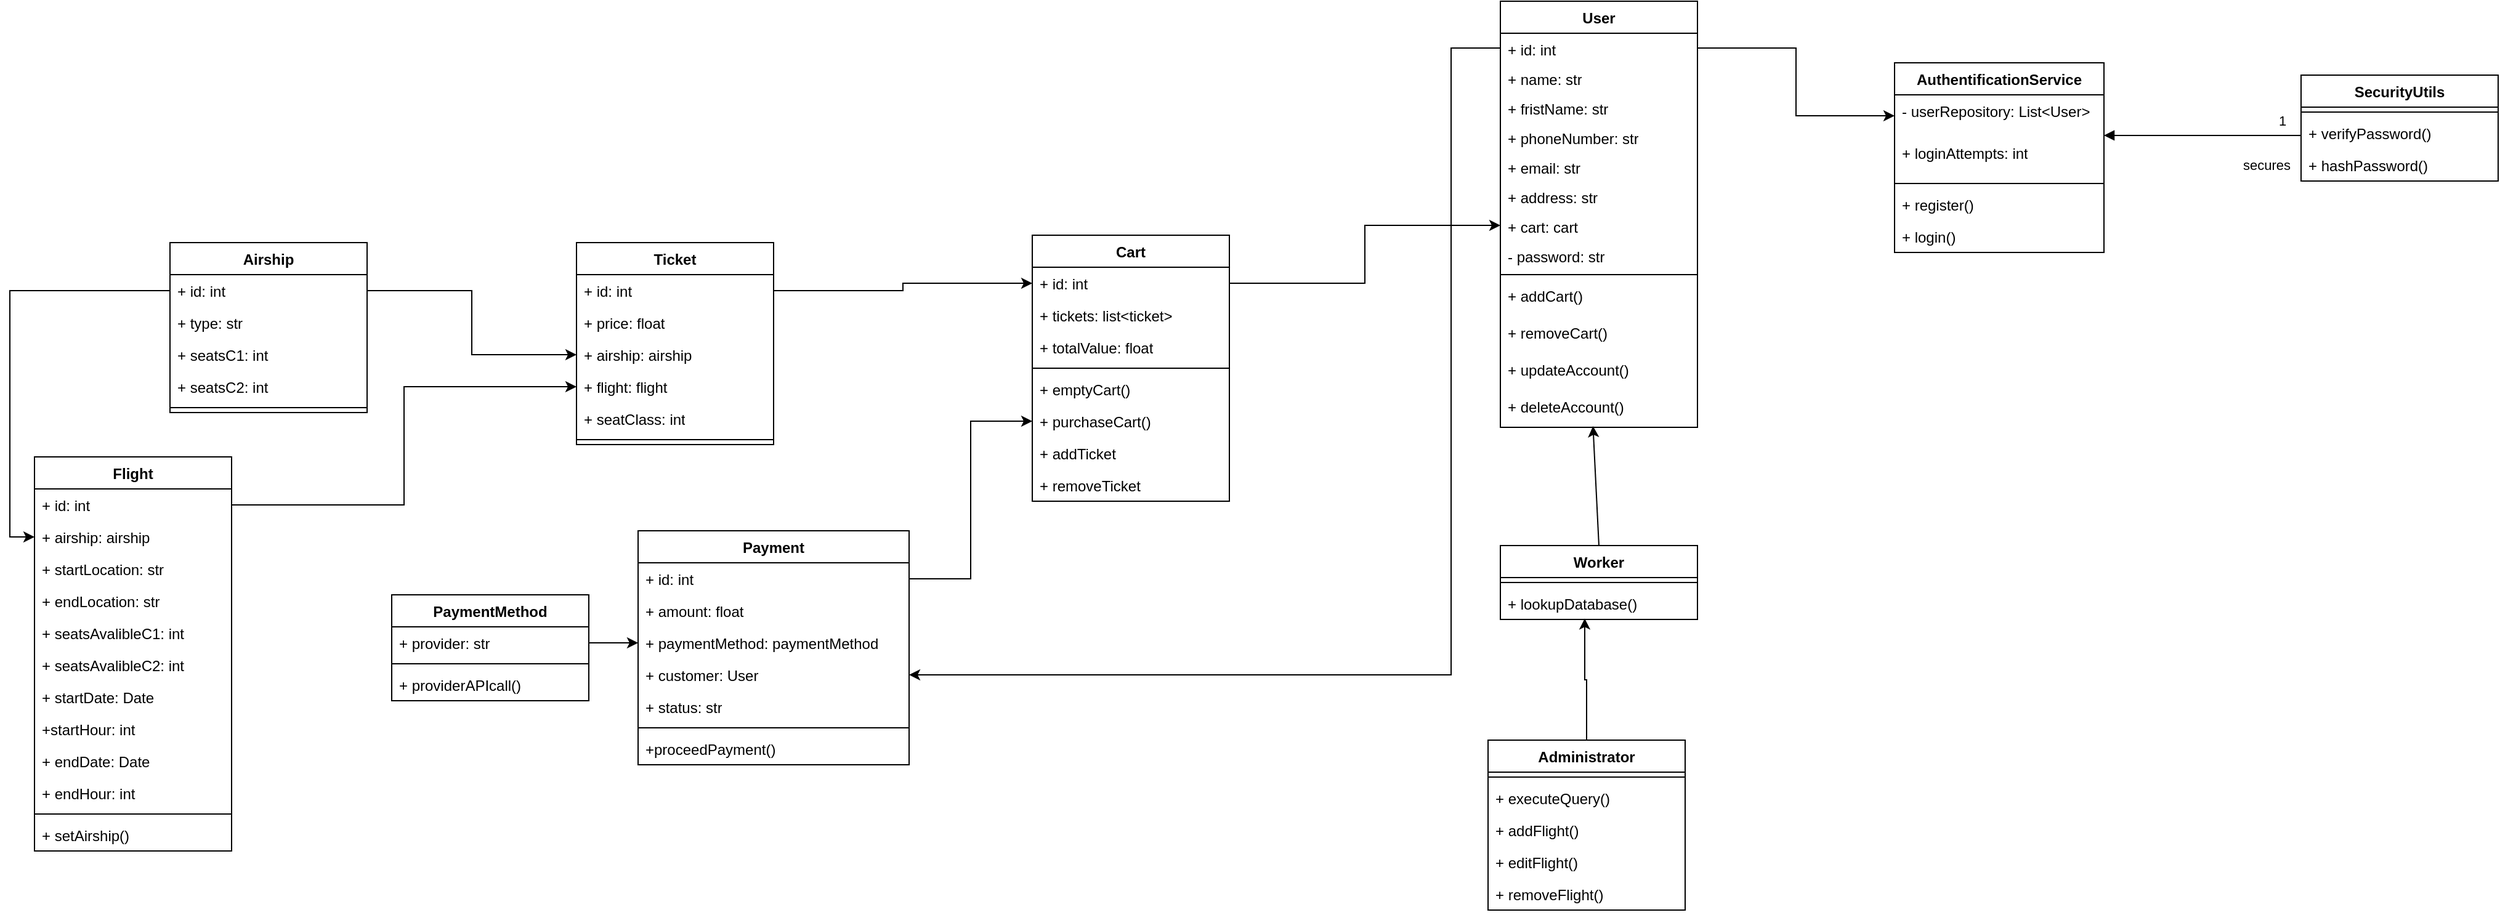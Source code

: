 <mxfile version="24.2.2" type="device">
  <diagram id="C5RBs43oDa-KdzZeNtuy" name="Page-1">
    <mxGraphModel dx="2776" dy="496" grid="1" gridSize="10" guides="1" tooltips="1" connect="1" arrows="1" fold="1" page="1" pageScale="1" pageWidth="827" pageHeight="1169" math="0" shadow="0">
      <root>
        <mxCell id="WIyWlLk6GJQsqaUBKTNV-0" />
        <mxCell id="WIyWlLk6GJQsqaUBKTNV-1" parent="WIyWlLk6GJQsqaUBKTNV-0" />
        <mxCell id="JJCyHlLQji-4mpxpr7VR-0" value="User" style="swimlane;fontStyle=1;align=center;verticalAlign=top;childLayout=stackLayout;horizontal=1;startSize=26;horizontalStack=0;resizeParent=1;resizeParentMax=0;resizeLast=0;collapsible=1;marginBottom=0;whiteSpace=wrap;html=1;" parent="WIyWlLk6GJQsqaUBKTNV-1" vertex="1">
          <mxGeometry x="240" y="100" width="160" height="346" as="geometry" />
        </mxCell>
        <mxCell id="JJCyHlLQji-4mpxpr7VR-1" value="+ id: int" style="text;strokeColor=none;fillColor=none;align=left;verticalAlign=top;spacingLeft=4;spacingRight=4;overflow=hidden;rotatable=0;points=[[0,0.5],[1,0.5]];portConstraint=eastwest;whiteSpace=wrap;html=1;" parent="JJCyHlLQji-4mpxpr7VR-0" vertex="1">
          <mxGeometry y="26" width="160" height="24" as="geometry" />
        </mxCell>
        <mxCell id="JJCyHlLQji-4mpxpr7VR-13" value="+ name: str" style="text;strokeColor=none;fillColor=none;align=left;verticalAlign=top;spacingLeft=4;spacingRight=4;overflow=hidden;rotatable=0;points=[[0,0.5],[1,0.5]];portConstraint=eastwest;whiteSpace=wrap;html=1;" parent="JJCyHlLQji-4mpxpr7VR-0" vertex="1">
          <mxGeometry y="50" width="160" height="24" as="geometry" />
        </mxCell>
        <mxCell id="JJCyHlLQji-4mpxpr7VR-7" value="+ fristName: str" style="text;strokeColor=none;fillColor=none;align=left;verticalAlign=top;spacingLeft=4;spacingRight=4;overflow=hidden;rotatable=0;points=[[0,0.5],[1,0.5]];portConstraint=eastwest;whiteSpace=wrap;html=1;" parent="JJCyHlLQji-4mpxpr7VR-0" vertex="1">
          <mxGeometry y="74" width="160" height="24" as="geometry" />
        </mxCell>
        <mxCell id="JJCyHlLQji-4mpxpr7VR-8" value="+ phoneNumber: str" style="text;strokeColor=none;fillColor=none;align=left;verticalAlign=top;spacingLeft=4;spacingRight=4;overflow=hidden;rotatable=0;points=[[0,0.5],[1,0.5]];portConstraint=eastwest;whiteSpace=wrap;html=1;" parent="JJCyHlLQji-4mpxpr7VR-0" vertex="1">
          <mxGeometry y="98" width="160" height="24" as="geometry" />
        </mxCell>
        <mxCell id="JJCyHlLQji-4mpxpr7VR-9" value="&lt;div&gt;+ email: str&lt;/div&gt;" style="text;strokeColor=none;fillColor=none;align=left;verticalAlign=top;spacingLeft=4;spacingRight=4;overflow=hidden;rotatable=0;points=[[0,0.5],[1,0.5]];portConstraint=eastwest;whiteSpace=wrap;html=1;" parent="JJCyHlLQji-4mpxpr7VR-0" vertex="1">
          <mxGeometry y="122" width="160" height="24" as="geometry" />
        </mxCell>
        <mxCell id="JJCyHlLQji-4mpxpr7VR-10" value="&lt;div&gt;+ address: str&lt;/div&gt;" style="text;strokeColor=none;fillColor=none;align=left;verticalAlign=top;spacingLeft=4;spacingRight=4;overflow=hidden;rotatable=0;points=[[0,0.5],[1,0.5]];portConstraint=eastwest;whiteSpace=wrap;html=1;" parent="JJCyHlLQji-4mpxpr7VR-0" vertex="1">
          <mxGeometry y="146" width="160" height="24" as="geometry" />
        </mxCell>
        <mxCell id="JJCyHlLQji-4mpxpr7VR-39" value="&lt;div&gt;+ cart: cart&lt;/div&gt;" style="text;strokeColor=none;fillColor=none;align=left;verticalAlign=top;spacingLeft=4;spacingRight=4;overflow=hidden;rotatable=0;points=[[0,0.5],[1,0.5]];portConstraint=eastwest;whiteSpace=wrap;html=1;" parent="JJCyHlLQji-4mpxpr7VR-0" vertex="1">
          <mxGeometry y="170" width="160" height="24" as="geometry" />
        </mxCell>
        <mxCell id="JJCyHlLQji-4mpxpr7VR-11" value="&lt;div&gt;- password: str&lt;/div&gt;" style="text;strokeColor=none;fillColor=none;align=left;verticalAlign=top;spacingLeft=4;spacingRight=4;overflow=hidden;rotatable=0;points=[[0,0.5],[1,0.5]];portConstraint=eastwest;whiteSpace=wrap;html=1;" parent="JJCyHlLQji-4mpxpr7VR-0" vertex="1">
          <mxGeometry y="194" width="160" height="24" as="geometry" />
        </mxCell>
        <mxCell id="JJCyHlLQji-4mpxpr7VR-2" value="" style="line;strokeWidth=1;fillColor=none;align=left;verticalAlign=middle;spacingTop=-1;spacingLeft=3;spacingRight=3;rotatable=0;labelPosition=right;points=[];portConstraint=eastwest;strokeColor=inherit;" parent="JJCyHlLQji-4mpxpr7VR-0" vertex="1">
          <mxGeometry y="218" width="160" height="8" as="geometry" />
        </mxCell>
        <mxCell id="JJCyHlLQji-4mpxpr7VR-3" value="+ addCart()" style="text;strokeColor=none;fillColor=none;align=left;verticalAlign=top;spacingLeft=4;spacingRight=4;overflow=hidden;rotatable=0;points=[[0,0.5],[1,0.5]];portConstraint=eastwest;whiteSpace=wrap;html=1;" parent="JJCyHlLQji-4mpxpr7VR-0" vertex="1">
          <mxGeometry y="226" width="160" height="30" as="geometry" />
        </mxCell>
        <mxCell id="JJCyHlLQji-4mpxpr7VR-14" value="+ removeCart()" style="text;strokeColor=none;fillColor=none;align=left;verticalAlign=top;spacingLeft=4;spacingRight=4;overflow=hidden;rotatable=0;points=[[0,0.5],[1,0.5]];portConstraint=eastwest;whiteSpace=wrap;html=1;" parent="JJCyHlLQji-4mpxpr7VR-0" vertex="1">
          <mxGeometry y="256" width="160" height="30" as="geometry" />
        </mxCell>
        <mxCell id="JJCyHlLQji-4mpxpr7VR-15" value="+ updateAccount()" style="text;strokeColor=none;fillColor=none;align=left;verticalAlign=top;spacingLeft=4;spacingRight=4;overflow=hidden;rotatable=0;points=[[0,0.5],[1,0.5]];portConstraint=eastwest;whiteSpace=wrap;html=1;" parent="JJCyHlLQji-4mpxpr7VR-0" vertex="1">
          <mxGeometry y="286" width="160" height="30" as="geometry" />
        </mxCell>
        <mxCell id="JJCyHlLQji-4mpxpr7VR-85" value="+ deleteAccount()" style="text;strokeColor=none;fillColor=none;align=left;verticalAlign=top;spacingLeft=4;spacingRight=4;overflow=hidden;rotatable=0;points=[[0,0.5],[1,0.5]];portConstraint=eastwest;whiteSpace=wrap;html=1;" parent="JJCyHlLQji-4mpxpr7VR-0" vertex="1">
          <mxGeometry y="316" width="160" height="30" as="geometry" />
        </mxCell>
        <mxCell id="JJCyHlLQji-4mpxpr7VR-16" value="Administrator" style="swimlane;fontStyle=1;align=center;verticalAlign=top;childLayout=stackLayout;horizontal=1;startSize=26;horizontalStack=0;resizeParent=1;resizeParentMax=0;resizeLast=0;collapsible=1;marginBottom=0;whiteSpace=wrap;html=1;" parent="WIyWlLk6GJQsqaUBKTNV-1" vertex="1">
          <mxGeometry x="230" y="700" width="160" height="138" as="geometry" />
        </mxCell>
        <mxCell id="JJCyHlLQji-4mpxpr7VR-18" value="" style="line;strokeWidth=1;fillColor=none;align=left;verticalAlign=middle;spacingTop=-1;spacingLeft=3;spacingRight=3;rotatable=0;labelPosition=right;points=[];portConstraint=eastwest;strokeColor=inherit;" parent="JJCyHlLQji-4mpxpr7VR-16" vertex="1">
          <mxGeometry y="26" width="160" height="8" as="geometry" />
        </mxCell>
        <mxCell id="JJCyHlLQji-4mpxpr7VR-19" value="+ executeQuery()" style="text;strokeColor=none;fillColor=none;align=left;verticalAlign=top;spacingLeft=4;spacingRight=4;overflow=hidden;rotatable=0;points=[[0,0.5],[1,0.5]];portConstraint=eastwest;whiteSpace=wrap;html=1;" parent="JJCyHlLQji-4mpxpr7VR-16" vertex="1">
          <mxGeometry y="34" width="160" height="26" as="geometry" />
        </mxCell>
        <mxCell id="JJCyHlLQji-4mpxpr7VR-24" value="+ addFlight()" style="text;strokeColor=none;fillColor=none;align=left;verticalAlign=top;spacingLeft=4;spacingRight=4;overflow=hidden;rotatable=0;points=[[0,0.5],[1,0.5]];portConstraint=eastwest;whiteSpace=wrap;html=1;" parent="JJCyHlLQji-4mpxpr7VR-16" vertex="1">
          <mxGeometry y="60" width="160" height="26" as="geometry" />
        </mxCell>
        <mxCell id="hl70zVfTM7WrrKu1CvXI-5" value="+ editFlight()" style="text;strokeColor=none;fillColor=none;align=left;verticalAlign=top;spacingLeft=4;spacingRight=4;overflow=hidden;rotatable=0;points=[[0,0.5],[1,0.5]];portConstraint=eastwest;whiteSpace=wrap;html=1;" vertex="1" parent="JJCyHlLQji-4mpxpr7VR-16">
          <mxGeometry y="86" width="160" height="26" as="geometry" />
        </mxCell>
        <mxCell id="JJCyHlLQji-4mpxpr7VR-25" value="+ removeFlight()" style="text;strokeColor=none;fillColor=none;align=left;verticalAlign=top;spacingLeft=4;spacingRight=4;overflow=hidden;rotatable=0;points=[[0,0.5],[1,0.5]];portConstraint=eastwest;whiteSpace=wrap;html=1;" parent="JJCyHlLQji-4mpxpr7VR-16" vertex="1">
          <mxGeometry y="112" width="160" height="26" as="geometry" />
        </mxCell>
        <mxCell id="JJCyHlLQji-4mpxpr7VR-20" value="Worker" style="swimlane;fontStyle=1;align=center;verticalAlign=top;childLayout=stackLayout;horizontal=1;startSize=26;horizontalStack=0;resizeParent=1;resizeParentMax=0;resizeLast=0;collapsible=1;marginBottom=0;whiteSpace=wrap;html=1;" parent="WIyWlLk6GJQsqaUBKTNV-1" vertex="1">
          <mxGeometry x="240" y="542" width="160" height="60" as="geometry" />
        </mxCell>
        <mxCell id="JJCyHlLQji-4mpxpr7VR-22" value="" style="line;strokeWidth=1;fillColor=none;align=left;verticalAlign=middle;spacingTop=-1;spacingLeft=3;spacingRight=3;rotatable=0;labelPosition=right;points=[];portConstraint=eastwest;strokeColor=inherit;" parent="JJCyHlLQji-4mpxpr7VR-20" vertex="1">
          <mxGeometry y="26" width="160" height="8" as="geometry" />
        </mxCell>
        <mxCell id="JJCyHlLQji-4mpxpr7VR-23" value="+ lookupDatabase()" style="text;strokeColor=none;fillColor=none;align=left;verticalAlign=top;spacingLeft=4;spacingRight=4;overflow=hidden;rotatable=0;points=[[0,0.5],[1,0.5]];portConstraint=eastwest;whiteSpace=wrap;html=1;" parent="JJCyHlLQji-4mpxpr7VR-20" vertex="1">
          <mxGeometry y="34" width="160" height="26" as="geometry" />
        </mxCell>
        <mxCell id="JJCyHlLQji-4mpxpr7VR-28" value="" style="endArrow=classic;html=1;rounded=0;entryX=0.47;entryY=0.968;entryDx=0;entryDy=0;entryPerimeter=0;exitX=0.5;exitY=0;exitDx=0;exitDy=0;" parent="WIyWlLk6GJQsqaUBKTNV-1" source="JJCyHlLQji-4mpxpr7VR-20" target="JJCyHlLQji-4mpxpr7VR-85" edge="1">
          <mxGeometry width="50" height="50" relative="1" as="geometry">
            <mxPoint x="310" y="510" as="sourcePoint" />
            <mxPoint x="360" y="460" as="targetPoint" />
          </mxGeometry>
        </mxCell>
        <mxCell id="JJCyHlLQji-4mpxpr7VR-29" style="edgeStyle=orthogonalEdgeStyle;rounded=0;orthogonalLoop=1;jettySize=auto;html=1;exitX=0.5;exitY=0;exitDx=0;exitDy=0;entryX=0.428;entryY=0.969;entryDx=0;entryDy=0;entryPerimeter=0;" parent="WIyWlLk6GJQsqaUBKTNV-1" source="JJCyHlLQji-4mpxpr7VR-16" target="JJCyHlLQji-4mpxpr7VR-23" edge="1">
          <mxGeometry relative="1" as="geometry" />
        </mxCell>
        <mxCell id="JJCyHlLQji-4mpxpr7VR-30" value="Airship" style="swimlane;fontStyle=1;align=center;verticalAlign=top;childLayout=stackLayout;horizontal=1;startSize=26;horizontalStack=0;resizeParent=1;resizeParentMax=0;resizeLast=0;collapsible=1;marginBottom=0;whiteSpace=wrap;html=1;" parent="WIyWlLk6GJQsqaUBKTNV-1" vertex="1">
          <mxGeometry x="-840" y="296" width="160" height="138" as="geometry" />
        </mxCell>
        <mxCell id="JJCyHlLQji-4mpxpr7VR-31" value="+ id: int" style="text;strokeColor=none;fillColor=none;align=left;verticalAlign=top;spacingLeft=4;spacingRight=4;overflow=hidden;rotatable=0;points=[[0,0.5],[1,0.5]];portConstraint=eastwest;whiteSpace=wrap;html=1;" parent="JJCyHlLQji-4mpxpr7VR-30" vertex="1">
          <mxGeometry y="26" width="160" height="26" as="geometry" />
        </mxCell>
        <mxCell id="JJCyHlLQji-4mpxpr7VR-34" value="+ type: str" style="text;strokeColor=none;fillColor=none;align=left;verticalAlign=top;spacingLeft=4;spacingRight=4;overflow=hidden;rotatable=0;points=[[0,0.5],[1,0.5]];portConstraint=eastwest;whiteSpace=wrap;html=1;" parent="JJCyHlLQji-4mpxpr7VR-30" vertex="1">
          <mxGeometry y="52" width="160" height="26" as="geometry" />
        </mxCell>
        <mxCell id="JJCyHlLQji-4mpxpr7VR-35" value="+ seatsC1: int" style="text;strokeColor=none;fillColor=none;align=left;verticalAlign=top;spacingLeft=4;spacingRight=4;overflow=hidden;rotatable=0;points=[[0,0.5],[1,0.5]];portConstraint=eastwest;whiteSpace=wrap;html=1;" parent="JJCyHlLQji-4mpxpr7VR-30" vertex="1">
          <mxGeometry y="78" width="160" height="26" as="geometry" />
        </mxCell>
        <mxCell id="JJCyHlLQji-4mpxpr7VR-36" value="+ seatsC2: int" style="text;strokeColor=none;fillColor=none;align=left;verticalAlign=top;spacingLeft=4;spacingRight=4;overflow=hidden;rotatable=0;points=[[0,0.5],[1,0.5]];portConstraint=eastwest;whiteSpace=wrap;html=1;" parent="JJCyHlLQji-4mpxpr7VR-30" vertex="1">
          <mxGeometry y="104" width="160" height="26" as="geometry" />
        </mxCell>
        <mxCell id="JJCyHlLQji-4mpxpr7VR-32" value="" style="line;strokeWidth=1;fillColor=none;align=left;verticalAlign=middle;spacingTop=-1;spacingLeft=3;spacingRight=3;rotatable=0;labelPosition=right;points=[];portConstraint=eastwest;strokeColor=inherit;" parent="JJCyHlLQji-4mpxpr7VR-30" vertex="1">
          <mxGeometry y="130" width="160" height="8" as="geometry" />
        </mxCell>
        <mxCell id="JJCyHlLQji-4mpxpr7VR-40" value="Cart" style="swimlane;fontStyle=1;align=center;verticalAlign=top;childLayout=stackLayout;horizontal=1;startSize=26;horizontalStack=0;resizeParent=1;resizeParentMax=0;resizeLast=0;collapsible=1;marginBottom=0;whiteSpace=wrap;html=1;" parent="WIyWlLk6GJQsqaUBKTNV-1" vertex="1">
          <mxGeometry x="-140" y="290" width="160" height="216" as="geometry" />
        </mxCell>
        <mxCell id="JJCyHlLQji-4mpxpr7VR-41" value="+ id: int" style="text;strokeColor=none;fillColor=none;align=left;verticalAlign=top;spacingLeft=4;spacingRight=4;overflow=hidden;rotatable=0;points=[[0,0.5],[1,0.5]];portConstraint=eastwest;whiteSpace=wrap;html=1;" parent="JJCyHlLQji-4mpxpr7VR-40" vertex="1">
          <mxGeometry y="26" width="160" height="26" as="geometry" />
        </mxCell>
        <mxCell id="JJCyHlLQji-4mpxpr7VR-71" value="+ tickets: list&amp;lt;ticket&amp;gt;" style="text;strokeColor=none;fillColor=none;align=left;verticalAlign=top;spacingLeft=4;spacingRight=4;overflow=hidden;rotatable=0;points=[[0,0.5],[1,0.5]];portConstraint=eastwest;whiteSpace=wrap;html=1;" parent="JJCyHlLQji-4mpxpr7VR-40" vertex="1">
          <mxGeometry y="52" width="160" height="26" as="geometry" />
        </mxCell>
        <mxCell id="JJCyHlLQji-4mpxpr7VR-44" value="+ totalValue: float" style="text;strokeColor=none;fillColor=none;align=left;verticalAlign=top;spacingLeft=4;spacingRight=4;overflow=hidden;rotatable=0;points=[[0,0.5],[1,0.5]];portConstraint=eastwest;whiteSpace=wrap;html=1;" parent="JJCyHlLQji-4mpxpr7VR-40" vertex="1">
          <mxGeometry y="78" width="160" height="26" as="geometry" />
        </mxCell>
        <mxCell id="JJCyHlLQji-4mpxpr7VR-42" value="" style="line;strokeWidth=1;fillColor=none;align=left;verticalAlign=middle;spacingTop=-1;spacingLeft=3;spacingRight=3;rotatable=0;labelPosition=right;points=[];portConstraint=eastwest;strokeColor=inherit;" parent="JJCyHlLQji-4mpxpr7VR-40" vertex="1">
          <mxGeometry y="104" width="160" height="8" as="geometry" />
        </mxCell>
        <mxCell id="JJCyHlLQji-4mpxpr7VR-43" value="+ emptyCart()" style="text;strokeColor=none;fillColor=none;align=left;verticalAlign=top;spacingLeft=4;spacingRight=4;overflow=hidden;rotatable=0;points=[[0,0.5],[1,0.5]];portConstraint=eastwest;whiteSpace=wrap;html=1;" parent="JJCyHlLQji-4mpxpr7VR-40" vertex="1">
          <mxGeometry y="112" width="160" height="26" as="geometry" />
        </mxCell>
        <mxCell id="JJCyHlLQji-4mpxpr7VR-45" value="+ purchaseCart()" style="text;strokeColor=none;fillColor=none;align=left;verticalAlign=top;spacingLeft=4;spacingRight=4;overflow=hidden;rotatable=0;points=[[0,0.5],[1,0.5]];portConstraint=eastwest;whiteSpace=wrap;html=1;" parent="JJCyHlLQji-4mpxpr7VR-40" vertex="1">
          <mxGeometry y="138" width="160" height="26" as="geometry" />
        </mxCell>
        <mxCell id="JJCyHlLQji-4mpxpr7VR-69" value="+ addTicket" style="text;strokeColor=none;fillColor=none;align=left;verticalAlign=top;spacingLeft=4;spacingRight=4;overflow=hidden;rotatable=0;points=[[0,0.5],[1,0.5]];portConstraint=eastwest;whiteSpace=wrap;html=1;" parent="JJCyHlLQji-4mpxpr7VR-40" vertex="1">
          <mxGeometry y="164" width="160" height="26" as="geometry" />
        </mxCell>
        <mxCell id="JJCyHlLQji-4mpxpr7VR-70" value="+ removeTicket" style="text;strokeColor=none;fillColor=none;align=left;verticalAlign=top;spacingLeft=4;spacingRight=4;overflow=hidden;rotatable=0;points=[[0,0.5],[1,0.5]];portConstraint=eastwest;whiteSpace=wrap;html=1;" parent="JJCyHlLQji-4mpxpr7VR-40" vertex="1">
          <mxGeometry y="190" width="160" height="26" as="geometry" />
        </mxCell>
        <mxCell id="JJCyHlLQji-4mpxpr7VR-46" style="edgeStyle=orthogonalEdgeStyle;rounded=0;orthogonalLoop=1;jettySize=auto;html=1;exitX=1;exitY=0.5;exitDx=0;exitDy=0;" parent="WIyWlLk6GJQsqaUBKTNV-1" source="JJCyHlLQji-4mpxpr7VR-41" target="JJCyHlLQji-4mpxpr7VR-39" edge="1">
          <mxGeometry relative="1" as="geometry" />
        </mxCell>
        <mxCell id="JJCyHlLQji-4mpxpr7VR-47" value="Ticket" style="swimlane;fontStyle=1;align=center;verticalAlign=top;childLayout=stackLayout;horizontal=1;startSize=26;horizontalStack=0;resizeParent=1;resizeParentMax=0;resizeLast=0;collapsible=1;marginBottom=0;whiteSpace=wrap;html=1;" parent="WIyWlLk6GJQsqaUBKTNV-1" vertex="1">
          <mxGeometry x="-510" y="296" width="160" height="164" as="geometry" />
        </mxCell>
        <mxCell id="JJCyHlLQji-4mpxpr7VR-48" value="+ id: int" style="text;strokeColor=none;fillColor=none;align=left;verticalAlign=top;spacingLeft=4;spacingRight=4;overflow=hidden;rotatable=0;points=[[0,0.5],[1,0.5]];portConstraint=eastwest;whiteSpace=wrap;html=1;" parent="JJCyHlLQji-4mpxpr7VR-47" vertex="1">
          <mxGeometry y="26" width="160" height="26" as="geometry" />
        </mxCell>
        <mxCell id="JJCyHlLQji-4mpxpr7VR-51" value="+ price: float" style="text;strokeColor=none;fillColor=none;align=left;verticalAlign=top;spacingLeft=4;spacingRight=4;overflow=hidden;rotatable=0;points=[[0,0.5],[1,0.5]];portConstraint=eastwest;whiteSpace=wrap;html=1;" parent="JJCyHlLQji-4mpxpr7VR-47" vertex="1">
          <mxGeometry y="52" width="160" height="26" as="geometry" />
        </mxCell>
        <mxCell id="JJCyHlLQji-4mpxpr7VR-52" value="+ airship: airship" style="text;strokeColor=none;fillColor=none;align=left;verticalAlign=top;spacingLeft=4;spacingRight=4;overflow=hidden;rotatable=0;points=[[0,0.5],[1,0.5]];portConstraint=eastwest;whiteSpace=wrap;html=1;" parent="JJCyHlLQji-4mpxpr7VR-47" vertex="1">
          <mxGeometry y="78" width="160" height="26" as="geometry" />
        </mxCell>
        <mxCell id="JJCyHlLQji-4mpxpr7VR-54" value="+ flight: flight" style="text;strokeColor=none;fillColor=none;align=left;verticalAlign=top;spacingLeft=4;spacingRight=4;overflow=hidden;rotatable=0;points=[[0,0.5],[1,0.5]];portConstraint=eastwest;whiteSpace=wrap;html=1;" parent="JJCyHlLQji-4mpxpr7VR-47" vertex="1">
          <mxGeometry y="104" width="160" height="26" as="geometry" />
        </mxCell>
        <mxCell id="JJCyHlLQji-4mpxpr7VR-55" value="+ seatClass: int" style="text;strokeColor=none;fillColor=none;align=left;verticalAlign=top;spacingLeft=4;spacingRight=4;overflow=hidden;rotatable=0;points=[[0,0.5],[1,0.5]];portConstraint=eastwest;whiteSpace=wrap;html=1;" parent="JJCyHlLQji-4mpxpr7VR-47" vertex="1">
          <mxGeometry y="130" width="160" height="26" as="geometry" />
        </mxCell>
        <mxCell id="JJCyHlLQji-4mpxpr7VR-49" value="" style="line;strokeWidth=1;fillColor=none;align=left;verticalAlign=middle;spacingTop=-1;spacingLeft=3;spacingRight=3;rotatable=0;labelPosition=right;points=[];portConstraint=eastwest;strokeColor=inherit;" parent="JJCyHlLQji-4mpxpr7VR-47" vertex="1">
          <mxGeometry y="156" width="160" height="8" as="geometry" />
        </mxCell>
        <mxCell id="JJCyHlLQji-4mpxpr7VR-53" style="edgeStyle=orthogonalEdgeStyle;rounded=0;orthogonalLoop=1;jettySize=auto;html=1;exitX=1;exitY=0.5;exitDx=0;exitDy=0;entryX=0;entryY=0.5;entryDx=0;entryDy=0;" parent="WIyWlLk6GJQsqaUBKTNV-1" source="JJCyHlLQji-4mpxpr7VR-31" target="JJCyHlLQji-4mpxpr7VR-52" edge="1">
          <mxGeometry relative="1" as="geometry" />
        </mxCell>
        <mxCell id="JJCyHlLQji-4mpxpr7VR-56" style="edgeStyle=orthogonalEdgeStyle;rounded=0;orthogonalLoop=1;jettySize=auto;html=1;exitX=1;exitY=0.5;exitDx=0;exitDy=0;" parent="WIyWlLk6GJQsqaUBKTNV-1" source="JJCyHlLQji-4mpxpr7VR-48" target="JJCyHlLQji-4mpxpr7VR-41" edge="1">
          <mxGeometry relative="1" as="geometry" />
        </mxCell>
        <mxCell id="JJCyHlLQji-4mpxpr7VR-57" value="Flight" style="swimlane;fontStyle=1;align=center;verticalAlign=top;childLayout=stackLayout;horizontal=1;startSize=26;horizontalStack=0;resizeParent=1;resizeParentMax=0;resizeLast=0;collapsible=1;marginBottom=0;whiteSpace=wrap;html=1;" parent="WIyWlLk6GJQsqaUBKTNV-1" vertex="1">
          <mxGeometry x="-950" y="470" width="160" height="320" as="geometry" />
        </mxCell>
        <mxCell id="JJCyHlLQji-4mpxpr7VR-58" value="+ id: int" style="text;strokeColor=none;fillColor=none;align=left;verticalAlign=top;spacingLeft=4;spacingRight=4;overflow=hidden;rotatable=0;points=[[0,0.5],[1,0.5]];portConstraint=eastwest;whiteSpace=wrap;html=1;" parent="JJCyHlLQji-4mpxpr7VR-57" vertex="1">
          <mxGeometry y="26" width="160" height="26" as="geometry" />
        </mxCell>
        <mxCell id="JJCyHlLQji-4mpxpr7VR-61" value="+ airship: airship" style="text;strokeColor=none;fillColor=none;align=left;verticalAlign=top;spacingLeft=4;spacingRight=4;overflow=hidden;rotatable=0;points=[[0,0.5],[1,0.5]];portConstraint=eastwest;whiteSpace=wrap;html=1;" parent="JJCyHlLQji-4mpxpr7VR-57" vertex="1">
          <mxGeometry y="52" width="160" height="26" as="geometry" />
        </mxCell>
        <mxCell id="JJCyHlLQji-4mpxpr7VR-62" value="+ startLocation: str" style="text;strokeColor=none;fillColor=none;align=left;verticalAlign=top;spacingLeft=4;spacingRight=4;overflow=hidden;rotatable=0;points=[[0,0.5],[1,0.5]];portConstraint=eastwest;whiteSpace=wrap;html=1;" parent="JJCyHlLQji-4mpxpr7VR-57" vertex="1">
          <mxGeometry y="78" width="160" height="26" as="geometry" />
        </mxCell>
        <mxCell id="JJCyHlLQji-4mpxpr7VR-63" value="+ endLocation: str" style="text;strokeColor=none;fillColor=none;align=left;verticalAlign=top;spacingLeft=4;spacingRight=4;overflow=hidden;rotatable=0;points=[[0,0.5],[1,0.5]];portConstraint=eastwest;whiteSpace=wrap;html=1;" parent="JJCyHlLQji-4mpxpr7VR-57" vertex="1">
          <mxGeometry y="104" width="160" height="26" as="geometry" />
        </mxCell>
        <mxCell id="JJCyHlLQji-4mpxpr7VR-64" value="+ seatsAvalibleC1: int" style="text;strokeColor=none;fillColor=none;align=left;verticalAlign=top;spacingLeft=4;spacingRight=4;overflow=hidden;rotatable=0;points=[[0,0.5],[1,0.5]];portConstraint=eastwest;whiteSpace=wrap;html=1;" parent="JJCyHlLQji-4mpxpr7VR-57" vertex="1">
          <mxGeometry y="130" width="160" height="26" as="geometry" />
        </mxCell>
        <mxCell id="JJCyHlLQji-4mpxpr7VR-65" value="+ seatsAvalibleC2: int" style="text;strokeColor=none;fillColor=none;align=left;verticalAlign=top;spacingLeft=4;spacingRight=4;overflow=hidden;rotatable=0;points=[[0,0.5],[1,0.5]];portConstraint=eastwest;whiteSpace=wrap;html=1;" parent="JJCyHlLQji-4mpxpr7VR-57" vertex="1">
          <mxGeometry y="156" width="160" height="26" as="geometry" />
        </mxCell>
        <mxCell id="JJCyHlLQji-4mpxpr7VR-86" value="+ startDate: Date" style="text;strokeColor=none;fillColor=none;align=left;verticalAlign=top;spacingLeft=4;spacingRight=4;overflow=hidden;rotatable=0;points=[[0,0.5],[1,0.5]];portConstraint=eastwest;whiteSpace=wrap;html=1;" parent="JJCyHlLQji-4mpxpr7VR-57" vertex="1">
          <mxGeometry y="182" width="160" height="26" as="geometry" />
        </mxCell>
        <mxCell id="hl70zVfTM7WrrKu1CvXI-4" value="+startHour: int" style="text;strokeColor=none;fillColor=none;align=left;verticalAlign=top;spacingLeft=4;spacingRight=4;overflow=hidden;rotatable=0;points=[[0,0.5],[1,0.5]];portConstraint=eastwest;whiteSpace=wrap;html=1;" vertex="1" parent="JJCyHlLQji-4mpxpr7VR-57">
          <mxGeometry y="208" width="160" height="26" as="geometry" />
        </mxCell>
        <mxCell id="JJCyHlLQji-4mpxpr7VR-87" value="+ endDate: Date" style="text;strokeColor=none;fillColor=none;align=left;verticalAlign=top;spacingLeft=4;spacingRight=4;overflow=hidden;rotatable=0;points=[[0,0.5],[1,0.5]];portConstraint=eastwest;whiteSpace=wrap;html=1;" parent="JJCyHlLQji-4mpxpr7VR-57" vertex="1">
          <mxGeometry y="234" width="160" height="26" as="geometry" />
        </mxCell>
        <mxCell id="hl70zVfTM7WrrKu1CvXI-1" value="+ endHour: int" style="text;strokeColor=none;fillColor=none;align=left;verticalAlign=top;spacingLeft=4;spacingRight=4;overflow=hidden;rotatable=0;points=[[0,0.5],[1,0.5]];portConstraint=eastwest;whiteSpace=wrap;html=1;" vertex="1" parent="JJCyHlLQji-4mpxpr7VR-57">
          <mxGeometry y="260" width="160" height="26" as="geometry" />
        </mxCell>
        <mxCell id="JJCyHlLQji-4mpxpr7VR-59" value="" style="line;strokeWidth=1;fillColor=none;align=left;verticalAlign=middle;spacingTop=-1;spacingLeft=3;spacingRight=3;rotatable=0;labelPosition=right;points=[];portConstraint=eastwest;strokeColor=inherit;" parent="JJCyHlLQji-4mpxpr7VR-57" vertex="1">
          <mxGeometry y="286" width="160" height="8" as="geometry" />
        </mxCell>
        <mxCell id="JJCyHlLQji-4mpxpr7VR-60" value="+ setAirship()" style="text;strokeColor=none;fillColor=none;align=left;verticalAlign=top;spacingLeft=4;spacingRight=4;overflow=hidden;rotatable=0;points=[[0,0.5],[1,0.5]];portConstraint=eastwest;whiteSpace=wrap;html=1;" parent="JJCyHlLQji-4mpxpr7VR-57" vertex="1">
          <mxGeometry y="294" width="160" height="26" as="geometry" />
        </mxCell>
        <mxCell id="JJCyHlLQji-4mpxpr7VR-67" style="edgeStyle=orthogonalEdgeStyle;rounded=0;orthogonalLoop=1;jettySize=auto;html=1;exitX=1;exitY=0.5;exitDx=0;exitDy=0;entryX=0;entryY=0.5;entryDx=0;entryDy=0;" parent="WIyWlLk6GJQsqaUBKTNV-1" source="JJCyHlLQji-4mpxpr7VR-58" target="JJCyHlLQji-4mpxpr7VR-54" edge="1">
          <mxGeometry relative="1" as="geometry" />
        </mxCell>
        <mxCell id="JJCyHlLQji-4mpxpr7VR-68" style="edgeStyle=orthogonalEdgeStyle;rounded=0;orthogonalLoop=1;jettySize=auto;html=1;exitX=0;exitY=0.5;exitDx=0;exitDy=0;entryX=0;entryY=0.5;entryDx=0;entryDy=0;" parent="WIyWlLk6GJQsqaUBKTNV-1" source="JJCyHlLQji-4mpxpr7VR-31" target="JJCyHlLQji-4mpxpr7VR-61" edge="1">
          <mxGeometry relative="1" as="geometry" />
        </mxCell>
        <mxCell id="JJCyHlLQji-4mpxpr7VR-72" value="AuthentificationService" style="swimlane;fontStyle=1;align=center;verticalAlign=top;childLayout=stackLayout;horizontal=1;startSize=26;horizontalStack=0;resizeParent=1;resizeParentMax=0;resizeLast=0;collapsible=1;marginBottom=0;whiteSpace=wrap;html=1;" parent="WIyWlLk6GJQsqaUBKTNV-1" vertex="1">
          <mxGeometry x="560" y="150" width="170" height="154" as="geometry" />
        </mxCell>
        <mxCell id="JJCyHlLQji-4mpxpr7VR-73" value="- userRepository: List&amp;lt;User&amp;gt;" style="text;strokeColor=none;fillColor=none;align=left;verticalAlign=top;spacingLeft=4;spacingRight=4;overflow=hidden;rotatable=0;points=[[0,0.5],[1,0.5]];portConstraint=eastwest;whiteSpace=wrap;html=1;" parent="JJCyHlLQji-4mpxpr7VR-72" vertex="1">
          <mxGeometry y="26" width="170" height="34" as="geometry" />
        </mxCell>
        <mxCell id="hl70zVfTM7WrrKu1CvXI-0" value="+ loginAttempts: int" style="text;strokeColor=none;fillColor=none;align=left;verticalAlign=top;spacingLeft=4;spacingRight=4;overflow=hidden;rotatable=0;points=[[0,0.5],[1,0.5]];portConstraint=eastwest;whiteSpace=wrap;html=1;" vertex="1" parent="JJCyHlLQji-4mpxpr7VR-72">
          <mxGeometry y="60" width="170" height="34" as="geometry" />
        </mxCell>
        <mxCell id="JJCyHlLQji-4mpxpr7VR-74" value="" style="line;strokeWidth=1;fillColor=none;align=left;verticalAlign=middle;spacingTop=-1;spacingLeft=3;spacingRight=3;rotatable=0;labelPosition=right;points=[];portConstraint=eastwest;strokeColor=inherit;" parent="JJCyHlLQji-4mpxpr7VR-72" vertex="1">
          <mxGeometry y="94" width="170" height="8" as="geometry" />
        </mxCell>
        <mxCell id="JJCyHlLQji-4mpxpr7VR-75" value="+ register()" style="text;strokeColor=none;fillColor=none;align=left;verticalAlign=top;spacingLeft=4;spacingRight=4;overflow=hidden;rotatable=0;points=[[0,0.5],[1,0.5]];portConstraint=eastwest;whiteSpace=wrap;html=1;" parent="JJCyHlLQji-4mpxpr7VR-72" vertex="1">
          <mxGeometry y="102" width="170" height="26" as="geometry" />
        </mxCell>
        <mxCell id="JJCyHlLQji-4mpxpr7VR-76" value="+ login()" style="text;strokeColor=none;fillColor=none;align=left;verticalAlign=top;spacingLeft=4;spacingRight=4;overflow=hidden;rotatable=0;points=[[0,0.5],[1,0.5]];portConstraint=eastwest;whiteSpace=wrap;html=1;" parent="JJCyHlLQji-4mpxpr7VR-72" vertex="1">
          <mxGeometry y="128" width="170" height="26" as="geometry" />
        </mxCell>
        <mxCell id="JJCyHlLQji-4mpxpr7VR-77" style="edgeStyle=orthogonalEdgeStyle;rounded=0;orthogonalLoop=1;jettySize=auto;html=1;exitX=1;exitY=0.5;exitDx=0;exitDy=0;" parent="WIyWlLk6GJQsqaUBKTNV-1" source="JJCyHlLQji-4mpxpr7VR-1" target="JJCyHlLQji-4mpxpr7VR-73" edge="1">
          <mxGeometry relative="1" as="geometry" />
        </mxCell>
        <mxCell id="JJCyHlLQji-4mpxpr7VR-78" value="SecurityUtils" style="swimlane;fontStyle=1;align=center;verticalAlign=top;childLayout=stackLayout;horizontal=1;startSize=26;horizontalStack=0;resizeParent=1;resizeParentMax=0;resizeLast=0;collapsible=1;marginBottom=0;whiteSpace=wrap;html=1;" parent="WIyWlLk6GJQsqaUBKTNV-1" vertex="1">
          <mxGeometry x="890" y="160" width="160" height="86" as="geometry" />
        </mxCell>
        <mxCell id="JJCyHlLQji-4mpxpr7VR-80" value="" style="line;strokeWidth=1;fillColor=none;align=left;verticalAlign=middle;spacingTop=-1;spacingLeft=3;spacingRight=3;rotatable=0;labelPosition=right;points=[];portConstraint=eastwest;strokeColor=inherit;" parent="JJCyHlLQji-4mpxpr7VR-78" vertex="1">
          <mxGeometry y="26" width="160" height="8" as="geometry" />
        </mxCell>
        <mxCell id="JJCyHlLQji-4mpxpr7VR-82" value="+ verifyPassword()" style="text;strokeColor=none;fillColor=none;align=left;verticalAlign=top;spacingLeft=4;spacingRight=4;overflow=hidden;rotatable=0;points=[[0,0.5],[1,0.5]];portConstraint=eastwest;whiteSpace=wrap;html=1;" parent="JJCyHlLQji-4mpxpr7VR-78" vertex="1">
          <mxGeometry y="34" width="160" height="26" as="geometry" />
        </mxCell>
        <mxCell id="hl70zVfTM7WrrKu1CvXI-6" value="+ hashPassword()" style="text;strokeColor=none;fillColor=none;align=left;verticalAlign=top;spacingLeft=4;spacingRight=4;overflow=hidden;rotatable=0;points=[[0,0.5],[1,0.5]];portConstraint=eastwest;whiteSpace=wrap;html=1;" vertex="1" parent="JJCyHlLQji-4mpxpr7VR-78">
          <mxGeometry y="60" width="160" height="26" as="geometry" />
        </mxCell>
        <mxCell id="JJCyHlLQji-4mpxpr7VR-83" value="secures" style="endArrow=block;endFill=1;html=1;edgeStyle=orthogonalEdgeStyle;align=left;verticalAlign=top;rounded=0;" parent="WIyWlLk6GJQsqaUBKTNV-1" edge="1">
          <mxGeometry x="-0.375" y="11" relative="1" as="geometry">
            <mxPoint x="890" y="208.95" as="sourcePoint" />
            <mxPoint x="730" y="208.95" as="targetPoint" />
            <mxPoint x="1" as="offset" />
          </mxGeometry>
        </mxCell>
        <mxCell id="JJCyHlLQji-4mpxpr7VR-84" value="1" style="edgeLabel;resizable=0;html=1;align=left;verticalAlign=bottom;" parent="JJCyHlLQji-4mpxpr7VR-83" connectable="0" vertex="1">
          <mxGeometry x="-1" relative="1" as="geometry">
            <mxPoint x="-20" y="-3" as="offset" />
          </mxGeometry>
        </mxCell>
        <mxCell id="JJCyHlLQji-4mpxpr7VR-88" value="Payment" style="swimlane;fontStyle=1;align=center;verticalAlign=top;childLayout=stackLayout;horizontal=1;startSize=26;horizontalStack=0;resizeParent=1;resizeParentMax=0;resizeLast=0;collapsible=1;marginBottom=0;whiteSpace=wrap;html=1;" parent="WIyWlLk6GJQsqaUBKTNV-1" vertex="1">
          <mxGeometry x="-460" y="530" width="220" height="190" as="geometry" />
        </mxCell>
        <mxCell id="JJCyHlLQji-4mpxpr7VR-89" value="+ id: int" style="text;strokeColor=none;fillColor=none;align=left;verticalAlign=top;spacingLeft=4;spacingRight=4;overflow=hidden;rotatable=0;points=[[0,0.5],[1,0.5]];portConstraint=eastwest;whiteSpace=wrap;html=1;" parent="JJCyHlLQji-4mpxpr7VR-88" vertex="1">
          <mxGeometry y="26" width="220" height="26" as="geometry" />
        </mxCell>
        <mxCell id="JJCyHlLQji-4mpxpr7VR-92" value="+ amount: float" style="text;strokeColor=none;fillColor=none;align=left;verticalAlign=top;spacingLeft=4;spacingRight=4;overflow=hidden;rotatable=0;points=[[0,0.5],[1,0.5]];portConstraint=eastwest;whiteSpace=wrap;html=1;" parent="JJCyHlLQji-4mpxpr7VR-88" vertex="1">
          <mxGeometry y="52" width="220" height="26" as="geometry" />
        </mxCell>
        <mxCell id="JJCyHlLQji-4mpxpr7VR-93" value="+ paymentMethod: paymentMethod" style="text;strokeColor=none;fillColor=none;align=left;verticalAlign=top;spacingLeft=4;spacingRight=4;overflow=hidden;rotatable=0;points=[[0,0.5],[1,0.5]];portConstraint=eastwest;whiteSpace=wrap;html=1;" parent="JJCyHlLQji-4mpxpr7VR-88" vertex="1">
          <mxGeometry y="78" width="220" height="26" as="geometry" />
        </mxCell>
        <mxCell id="JJCyHlLQji-4mpxpr7VR-94" value="+ customer: User" style="text;strokeColor=none;fillColor=none;align=left;verticalAlign=top;spacingLeft=4;spacingRight=4;overflow=hidden;rotatable=0;points=[[0,0.5],[1,0.5]];portConstraint=eastwest;whiteSpace=wrap;html=1;" parent="JJCyHlLQji-4mpxpr7VR-88" vertex="1">
          <mxGeometry y="104" width="220" height="26" as="geometry" />
        </mxCell>
        <mxCell id="JJCyHlLQji-4mpxpr7VR-95" value="+ status: str" style="text;strokeColor=none;fillColor=none;align=left;verticalAlign=top;spacingLeft=4;spacingRight=4;overflow=hidden;rotatable=0;points=[[0,0.5],[1,0.5]];portConstraint=eastwest;whiteSpace=wrap;html=1;" parent="JJCyHlLQji-4mpxpr7VR-88" vertex="1">
          <mxGeometry y="130" width="220" height="26" as="geometry" />
        </mxCell>
        <mxCell id="JJCyHlLQji-4mpxpr7VR-90" value="" style="line;strokeWidth=1;fillColor=none;align=left;verticalAlign=middle;spacingTop=-1;spacingLeft=3;spacingRight=3;rotatable=0;labelPosition=right;points=[];portConstraint=eastwest;strokeColor=inherit;" parent="JJCyHlLQji-4mpxpr7VR-88" vertex="1">
          <mxGeometry y="156" width="220" height="8" as="geometry" />
        </mxCell>
        <mxCell id="JJCyHlLQji-4mpxpr7VR-91" value="+proceedPayment()" style="text;strokeColor=none;fillColor=none;align=left;verticalAlign=top;spacingLeft=4;spacingRight=4;overflow=hidden;rotatable=0;points=[[0,0.5],[1,0.5]];portConstraint=eastwest;whiteSpace=wrap;html=1;" parent="JJCyHlLQji-4mpxpr7VR-88" vertex="1">
          <mxGeometry y="164" width="220" height="26" as="geometry" />
        </mxCell>
        <mxCell id="JJCyHlLQji-4mpxpr7VR-96" style="edgeStyle=orthogonalEdgeStyle;rounded=0;orthogonalLoop=1;jettySize=auto;html=1;exitX=1;exitY=0.5;exitDx=0;exitDy=0;entryX=0;entryY=0.5;entryDx=0;entryDy=0;" parent="WIyWlLk6GJQsqaUBKTNV-1" source="JJCyHlLQji-4mpxpr7VR-89" target="JJCyHlLQji-4mpxpr7VR-45" edge="1">
          <mxGeometry relative="1" as="geometry" />
        </mxCell>
        <mxCell id="JJCyHlLQji-4mpxpr7VR-97" style="edgeStyle=orthogonalEdgeStyle;rounded=0;orthogonalLoop=1;jettySize=auto;html=1;exitX=0;exitY=0.5;exitDx=0;exitDy=0;entryX=1;entryY=0.5;entryDx=0;entryDy=0;" parent="WIyWlLk6GJQsqaUBKTNV-1" source="JJCyHlLQji-4mpxpr7VR-1" target="JJCyHlLQji-4mpxpr7VR-94" edge="1">
          <mxGeometry relative="1" as="geometry">
            <Array as="points">
              <mxPoint x="200" y="138" />
              <mxPoint x="200" y="647" />
            </Array>
          </mxGeometry>
        </mxCell>
        <mxCell id="JJCyHlLQji-4mpxpr7VR-98" value="PaymentMethod" style="swimlane;fontStyle=1;align=center;verticalAlign=top;childLayout=stackLayout;horizontal=1;startSize=26;horizontalStack=0;resizeParent=1;resizeParentMax=0;resizeLast=0;collapsible=1;marginBottom=0;whiteSpace=wrap;html=1;" parent="WIyWlLk6GJQsqaUBKTNV-1" vertex="1">
          <mxGeometry x="-660" y="582" width="160" height="86" as="geometry" />
        </mxCell>
        <mxCell id="JJCyHlLQji-4mpxpr7VR-99" value="+ provider: str" style="text;strokeColor=none;fillColor=none;align=left;verticalAlign=top;spacingLeft=4;spacingRight=4;overflow=hidden;rotatable=0;points=[[0,0.5],[1,0.5]];portConstraint=eastwest;whiteSpace=wrap;html=1;" parent="JJCyHlLQji-4mpxpr7VR-98" vertex="1">
          <mxGeometry y="26" width="160" height="26" as="geometry" />
        </mxCell>
        <mxCell id="JJCyHlLQji-4mpxpr7VR-100" value="" style="line;strokeWidth=1;fillColor=none;align=left;verticalAlign=middle;spacingTop=-1;spacingLeft=3;spacingRight=3;rotatable=0;labelPosition=right;points=[];portConstraint=eastwest;strokeColor=inherit;" parent="JJCyHlLQji-4mpxpr7VR-98" vertex="1">
          <mxGeometry y="52" width="160" height="8" as="geometry" />
        </mxCell>
        <mxCell id="JJCyHlLQji-4mpxpr7VR-101" value="+ providerAPIcall()" style="text;strokeColor=none;fillColor=none;align=left;verticalAlign=top;spacingLeft=4;spacingRight=4;overflow=hidden;rotatable=0;points=[[0,0.5],[1,0.5]];portConstraint=eastwest;whiteSpace=wrap;html=1;" parent="JJCyHlLQji-4mpxpr7VR-98" vertex="1">
          <mxGeometry y="60" width="160" height="26" as="geometry" />
        </mxCell>
        <mxCell id="JJCyHlLQji-4mpxpr7VR-102" style="edgeStyle=orthogonalEdgeStyle;rounded=0;orthogonalLoop=1;jettySize=auto;html=1;exitX=1;exitY=0.5;exitDx=0;exitDy=0;" parent="WIyWlLk6GJQsqaUBKTNV-1" source="JJCyHlLQji-4mpxpr7VR-99" target="JJCyHlLQji-4mpxpr7VR-93" edge="1">
          <mxGeometry relative="1" as="geometry" />
        </mxCell>
      </root>
    </mxGraphModel>
  </diagram>
</mxfile>

